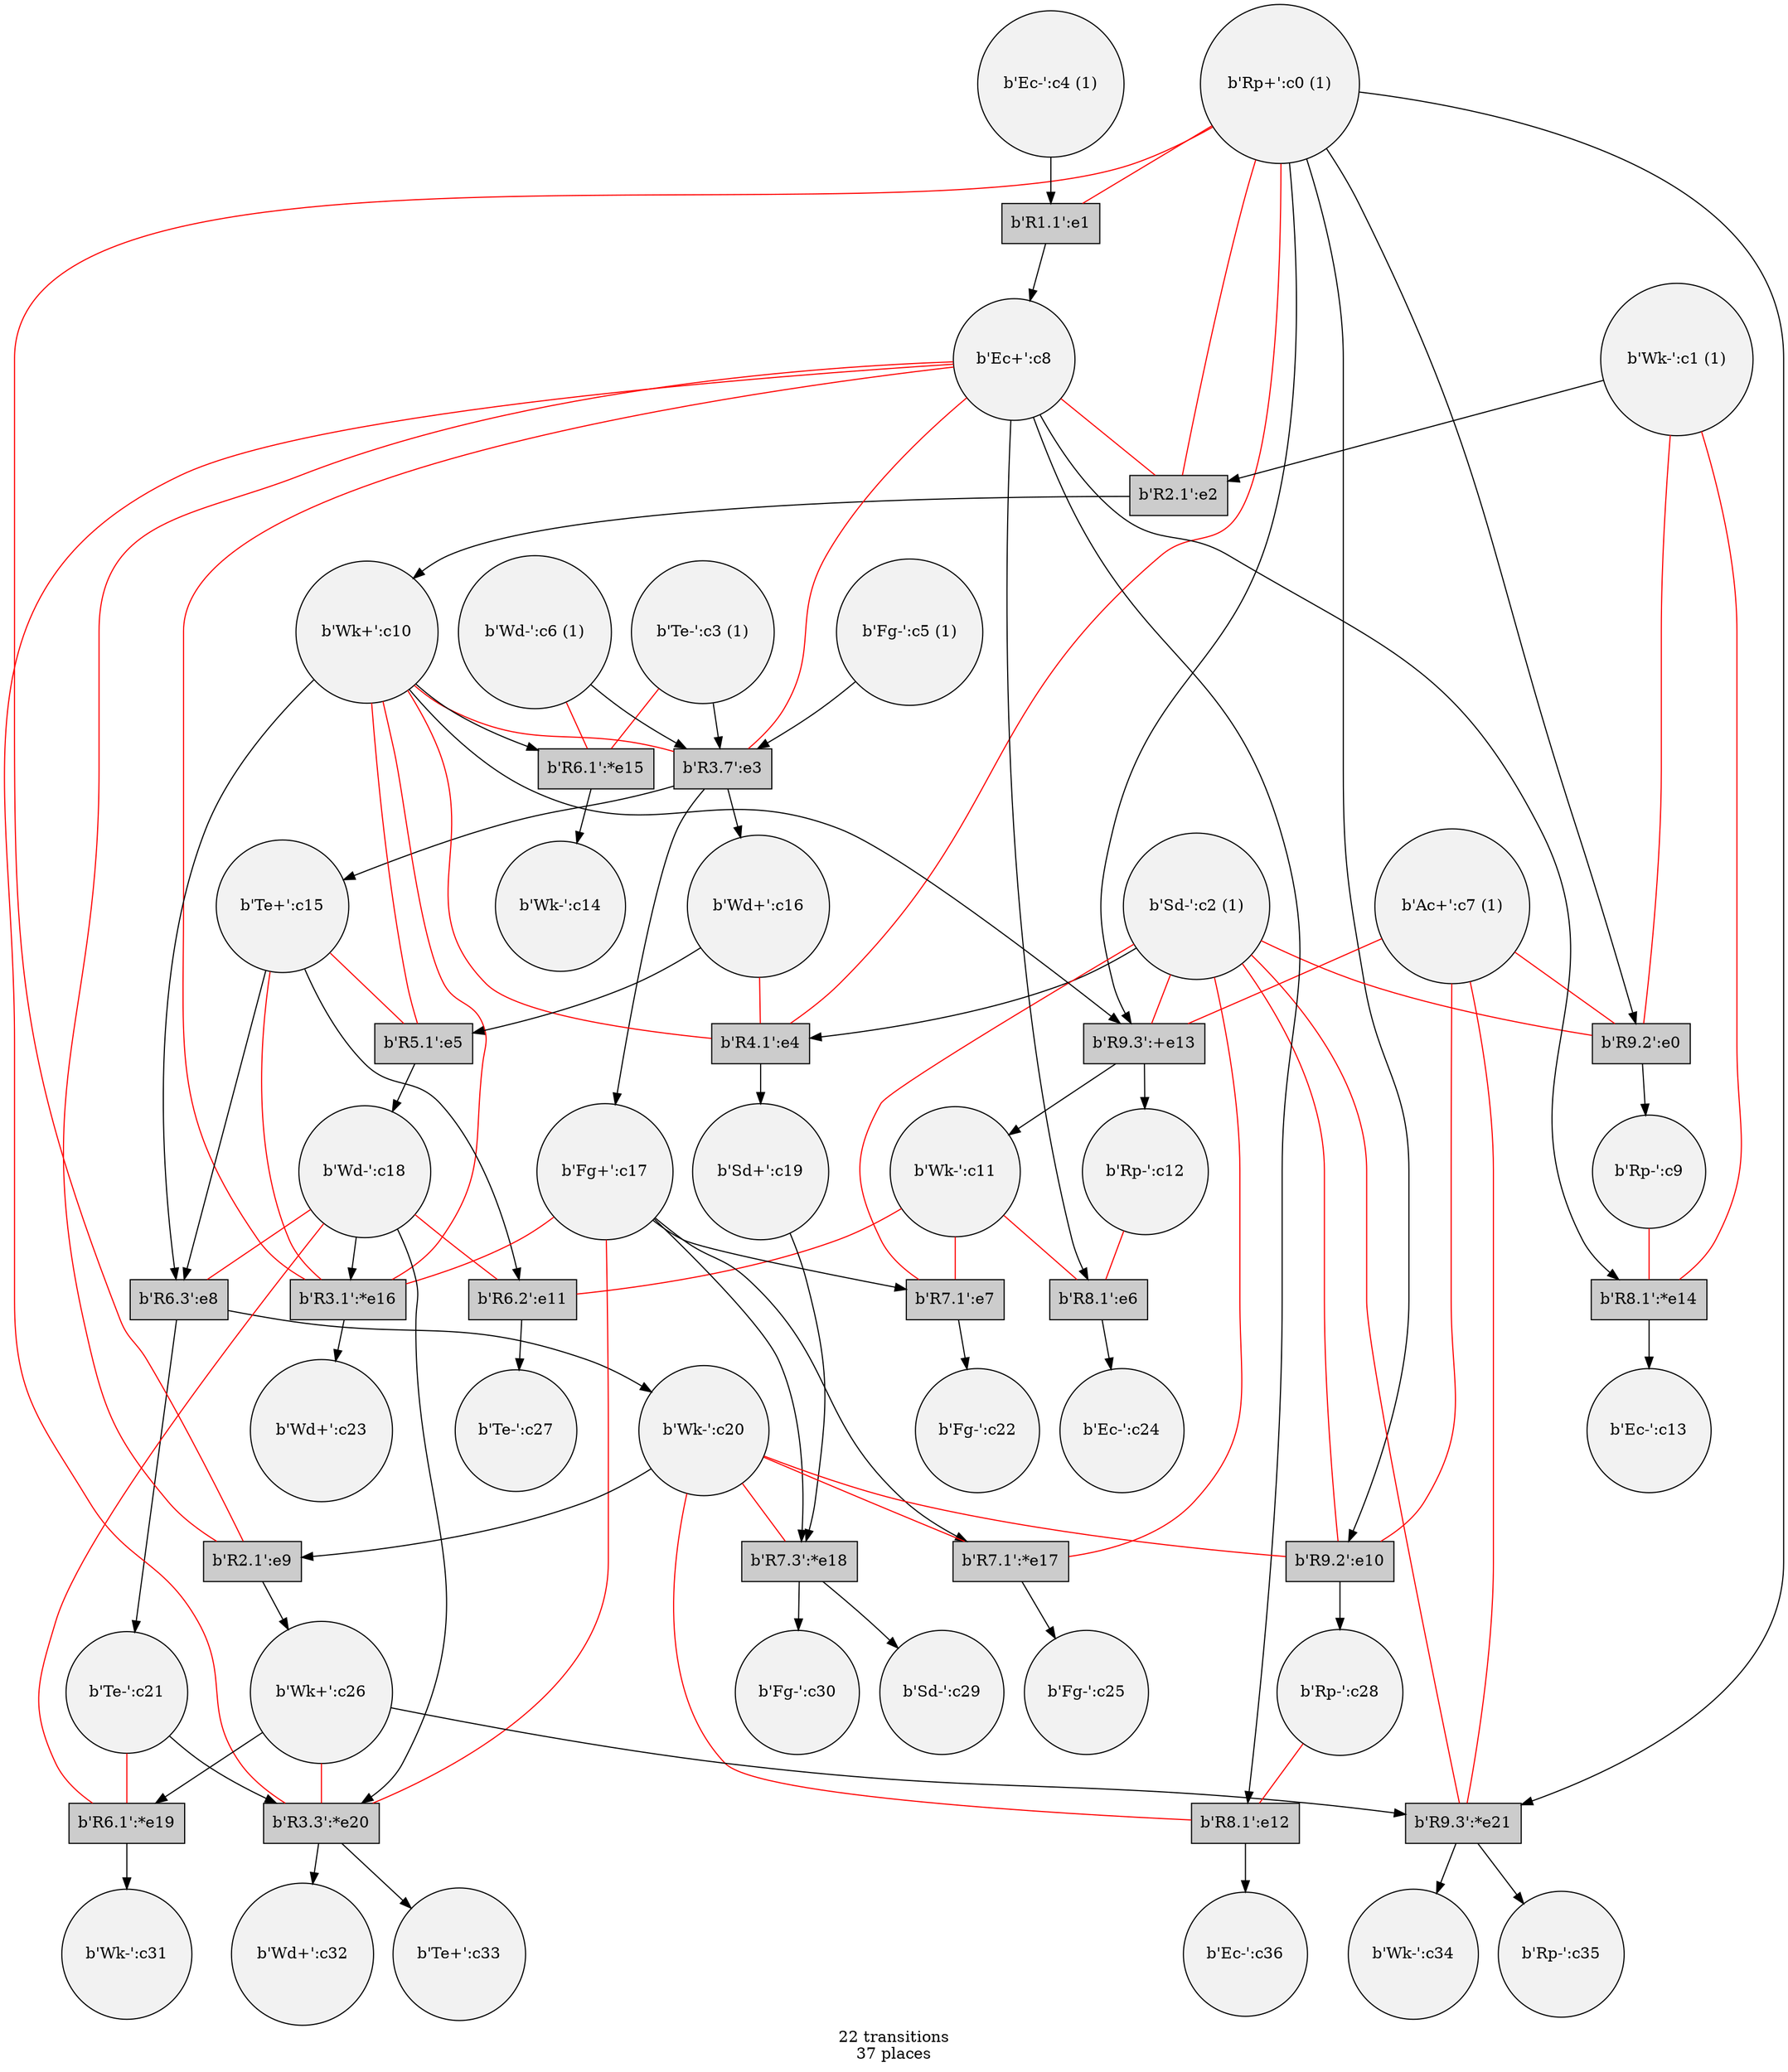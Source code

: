 digraph {
	/* transitions */
	node	[shape=box style=filled fillcolor=gray80];
	t139701893594192 [label="b'R9.2':e0"];
	t139701902693136 [label="b'R1.1':e1"];
	t139701903016272 [label="b'R2.1':e2"];
	t139701902606544 [label="b'R3.7':e3"];
	t139701894042064 [label="b'R4.1':e4"];
	t139701894043984 [label="b'R5.1':e5"];
	t139701894043472 [label="b'R8.1':e6"];
	t139701894042960 [label="b'R7.1':e7"];
	t139701894044048 [label="b'R6.3':e8"];
	t139701894044368 [label="b'R2.1':e9"];
	t139701894044624 [label="b'R9.2':e10"];
	t139701894042704 [label="b'R6.2':e11"];
	t139701894041680 [label="b'R8.1':e12"];
	t139701894042384 [label="b'R9.3':+e13"];
	t139701894042448 [label="b'R8.1':*e14"];
	t139701894043024 [label="b'R6.1':*e15"];
	t139701894043216 [label="b'R3.1':*e16"];
	t139701894042896 [label="b'R7.1':*e17"];
	t139701894043088 [label="b'R7.3':*e18"];
	t139701894045456 [label="b'R6.1':*e19"];
	t139701894042000 [label="b'R3.3':*e20"];
	t139701894043152 [label="b'R9.3':*e21"];

	/* places, flow and context relations */
	node	[shape=circle fillcolor=gray95];
	p139701894043728 [label="b'Rp+':c0 (1)"];
	p139701894043728 -> t139701894043152;
	p139701894043728 -> t139701894042384;
	p139701894043728 -> t139701893594192;
	p139701894043728 -> t139701894044624;
	p139701894043728 -> t139701902693136 [arrowhead=none color=red];
	p139701894043728 -> t139701903016272 [arrowhead=none color=red];
	p139701894043728 -> t139701894042064 [arrowhead=none color=red];
	p139701894043728 -> t139701894044368 [arrowhead=none color=red];

	p139701894045136 [label="b'Wk-':c1 (1)"];
	p139701894045136 -> t139701903016272;
	p139701894045136 -> t139701894042448 [arrowhead=none color=red];
	p139701894045136 -> t139701893594192 [arrowhead=none color=red];

	p139701894042512 [label="b'Sd-':c2 (1)"];
	p139701894042512 -> t139701894042064;
	p139701894042512 -> t139701894043152 [arrowhead=none color=red];
	p139701894042512 -> t139701893594192 [arrowhead=none color=red];
	p139701894042512 -> t139701894042896 [arrowhead=none color=red];
	p139701894042512 -> t139701894042384 [arrowhead=none color=red];
	p139701894042512 -> t139701894042960 [arrowhead=none color=red];
	p139701894042512 -> t139701894044624 [arrowhead=none color=red];

	p139701894044176 [label="b'Te-':c3 (1)"];
	p139701894044176 -> t139701902606544;
	p139701894044176 -> t139701894043024 [arrowhead=none color=red];

	p139701894051920 [label="b'Ec-':c4 (1)"];
	p139701894051920 -> t139701902693136;

	p139701894051600 [label="b'Fg-':c5 (1)"];
	p139701894051600 -> t139701902606544;

	p139701894051344 [label="b'Wd-':c6 (1)"];
	p139701894051344 -> t139701902606544;
	p139701894051344 -> t139701894043024 [arrowhead=none color=red];

	p139701894052048 [label="b'Ac+':c7 (1)"];
	p139701894052048 -> t139701894043152 [arrowhead=none color=red];
	p139701894052048 -> t139701894042384 [arrowhead=none color=red];
	p139701894052048 -> t139701893594192 [arrowhead=none color=red];
	p139701894052048 -> t139701894044624 [arrowhead=none color=red];

	p139701894051088 [label="b'Ec+':c8"];
	t139701902693136 -> p139701894051088;
	p139701894051088 -> t139701894041680;
	p139701894051088 -> t139701894042448;
	p139701894051088 -> t139701894043472;
	p139701894051088 -> t139701894043216 [arrowhead=none color=red];
	p139701894051088 -> t139701902606544 [arrowhead=none color=red];
	p139701894051088 -> t139701894044368 [arrowhead=none color=red];
	p139701894051088 -> t139701903016272 [arrowhead=none color=red];
	p139701894051088 -> t139701894042000 [arrowhead=none color=red];

	p139701894051152 [label="b'Rp-':c9"];
	t139701893594192 -> p139701894051152;
	p139701894051152 -> t139701894042448 [arrowhead=none color=red];

	p139701894052432 [label="b'Wk+':c10"];
	t139701903016272 -> p139701894052432;
	p139701894052432 -> t139701894043024;
	p139701894052432 -> t139701894044048;
	p139701894052432 -> t139701894042384;
	p139701894052432 -> t139701894042064 [arrowhead=none color=red];
	p139701894052432 -> t139701894043216 [arrowhead=none color=red];
	p139701894052432 -> t139701902606544 [arrowhead=none color=red];
	p139701894052432 -> t139701894043984 [arrowhead=none color=red];

	p139701894051472 [label="b'Wk-':c11"];
	t139701894042384 -> p139701894051472;
	p139701894051472 -> t139701894042704 [arrowhead=none color=red];
	p139701894051472 -> t139701894042960 [arrowhead=none color=red];
	p139701894051472 -> t139701894043472 [arrowhead=none color=red];

	p139701894052688 [label="b'Rp-':c12"];
	t139701894042384 -> p139701894052688;
	p139701894052688 -> t139701894043472 [arrowhead=none color=red];

	p139701894052112 [label="b'Ec-':c13"];
	t139701894042448 -> p139701894052112;

	p139701894050832 [label="b'Wk-':c14"];
	t139701894043024 -> p139701894050832;

	p139701894050576 [label="b'Te+':c15"];
	t139701902606544 -> p139701894050576;
	p139701894050576 -> t139701894044048;
	p139701894050576 -> t139701894042704;
	p139701894050576 -> t139701894043216 [arrowhead=none color=red];
	p139701894050576 -> t139701894043984 [arrowhead=none color=red];

	p139701894051216 [label="b'Wd+':c16"];
	t139701902606544 -> p139701894051216;
	p139701894051216 -> t139701894043984;
	p139701894051216 -> t139701894042064 [arrowhead=none color=red];

	p139701894050704 [label="b'Fg+':c17"];
	t139701902606544 -> p139701894050704;
	p139701894050704 -> t139701894042896;
	p139701894050704 -> t139701894043088;
	p139701894050704 -> t139701894042960;
	p139701894050704 -> t139701894042000 [arrowhead=none color=red];
	p139701894050704 -> t139701894043216 [arrowhead=none color=red];

	p139701894050896 [label="b'Wd-':c18"];
	t139701894043984 -> p139701894050896;
	p139701894050896 -> t139701894042000;
	p139701894050896 -> t139701894043216;
	p139701894050896 -> t139701894045456 [arrowhead=none color=red];
	p139701894050896 -> t139701894044048 [arrowhead=none color=red];
	p139701894050896 -> t139701894042704 [arrowhead=none color=red];

	p139701894051024 [label="b'Sd+':c19"];
	t139701894042064 -> p139701894051024;
	p139701894051024 -> t139701894043088;

	p139701894052944 [label="b'Wk-':c20"];
	t139701894044048 -> p139701894052944;
	p139701894052944 -> t139701894044368;
	p139701894052944 -> t139701894042896 [arrowhead=none color=red];
	p139701894052944 -> t139701894041680 [arrowhead=none color=red];
	p139701894052944 -> t139701894043088 [arrowhead=none color=red];
	p139701894052944 -> t139701894044624 [arrowhead=none color=red];

	p139701894051792 [label="b'Te-':c21"];
	t139701894044048 -> p139701894051792;
	p139701894051792 -> t139701894042000;
	p139701894051792 -> t139701894045456 [arrowhead=none color=red];

	p139701894051536 [label="b'Fg-':c22"];
	t139701894042960 -> p139701894051536;

	p139701894052304 [label="b'Wd+':c23"];
	t139701894043216 -> p139701894052304;

	p139701894049872 [label="b'Ec-':c24"];
	t139701894043472 -> p139701894049872;

	p139701894050128 [label="b'Fg-':c25"];
	t139701894042896 -> p139701894050128;

	p139701894050000 [label="b'Wk+':c26"];
	t139701894044368 -> p139701894050000;
	p139701894050000 -> t139701894043152;
	p139701894050000 -> t139701894045456;
	p139701894050000 -> t139701894042000 [arrowhead=none color=red];

	p139701894049936 [label="b'Te-':c27"];
	t139701894042704 -> p139701894049936;

	p139701894050192 [label="b'Rp-':c28"];
	t139701894044624 -> p139701894050192;
	p139701894050192 -> t139701894041680 [arrowhead=none color=red];

	p139701894050512 [label="b'Sd-':c29"];
	t139701894043088 -> p139701894050512;

	p139701894050256 [label="b'Fg-':c30"];
	t139701894043088 -> p139701894050256;

	p139701894050384 [label="b'Wk-':c31"];
	t139701894045456 -> p139701894050384;

	p139701894050320 [label="b'Wd+':c32"];
	t139701894042000 -> p139701894050320;

	p139701894050064 [label="b'Te+':c33"];
	t139701894042000 -> p139701894050064;

	p139701894050960 [label="b'Wk-':c34"];
	t139701894043152 -> p139701894050960;

	p139701894050448 [label="b'Rp-':c35"];
	t139701894043152 -> p139701894050448;

	p139701894050640 [label="b'Ec-':c36"];
	t139701894041680 -> p139701894050640;

	graph [label="22 transitions\n37 places"];
}
